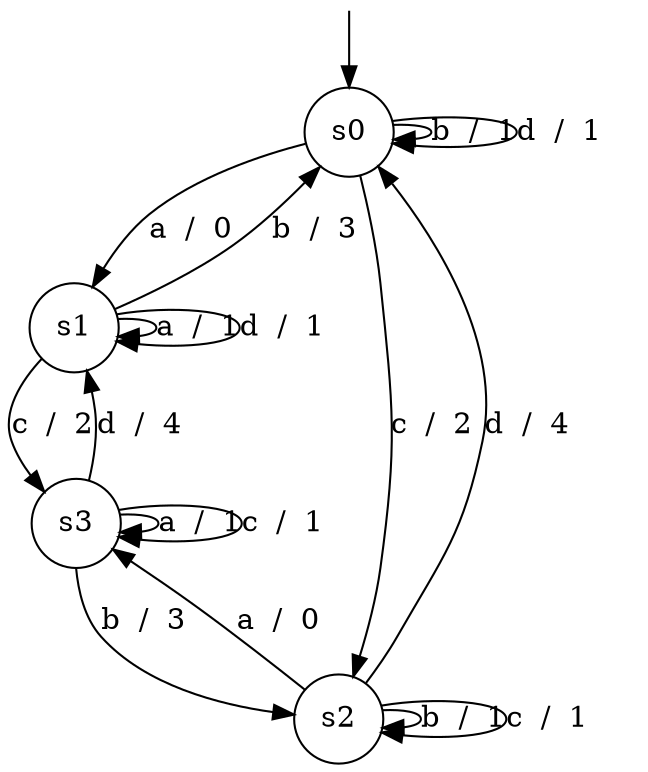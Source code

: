 digraph g {
    s0 [shape="circle" label="s0"];
    s1 [shape="circle" label="s1"];
    s2 [shape="circle" label="s2"];
    s3 [shape="circle" label="s3"];

    s0 -> s1 [label="a  /  0"];
    s0 -> s0 [label="b  /  1"];
    s0 -> s2 [label="c  /  2"];
    s0 -> s0 [label="d  /  1"];
    s1 -> s1 [label="a  /  1"];
    s1 -> s0 [label="b  /  3"];
    s1 -> s3 [label="c  /  2"];
    s1 -> s1 [label="d  /  1"];
    s2 -> s3 [label="a  /  0"];
    s2 -> s2 [label="b  /  1"];
    s2 -> s2 [label="c  /  1"];
    s2 -> s0 [label="d  /  4"];
    s3 -> s3 [label="a  /  1"];
    s3 -> s2 [label="b  /  3"];
    s3 -> s3 [label="c  /  1"];
    s3 -> s1 [label="d  /  4"];


    start0 [label="" shape="none" width="0" height="0"];
    start0 -> s0;
}